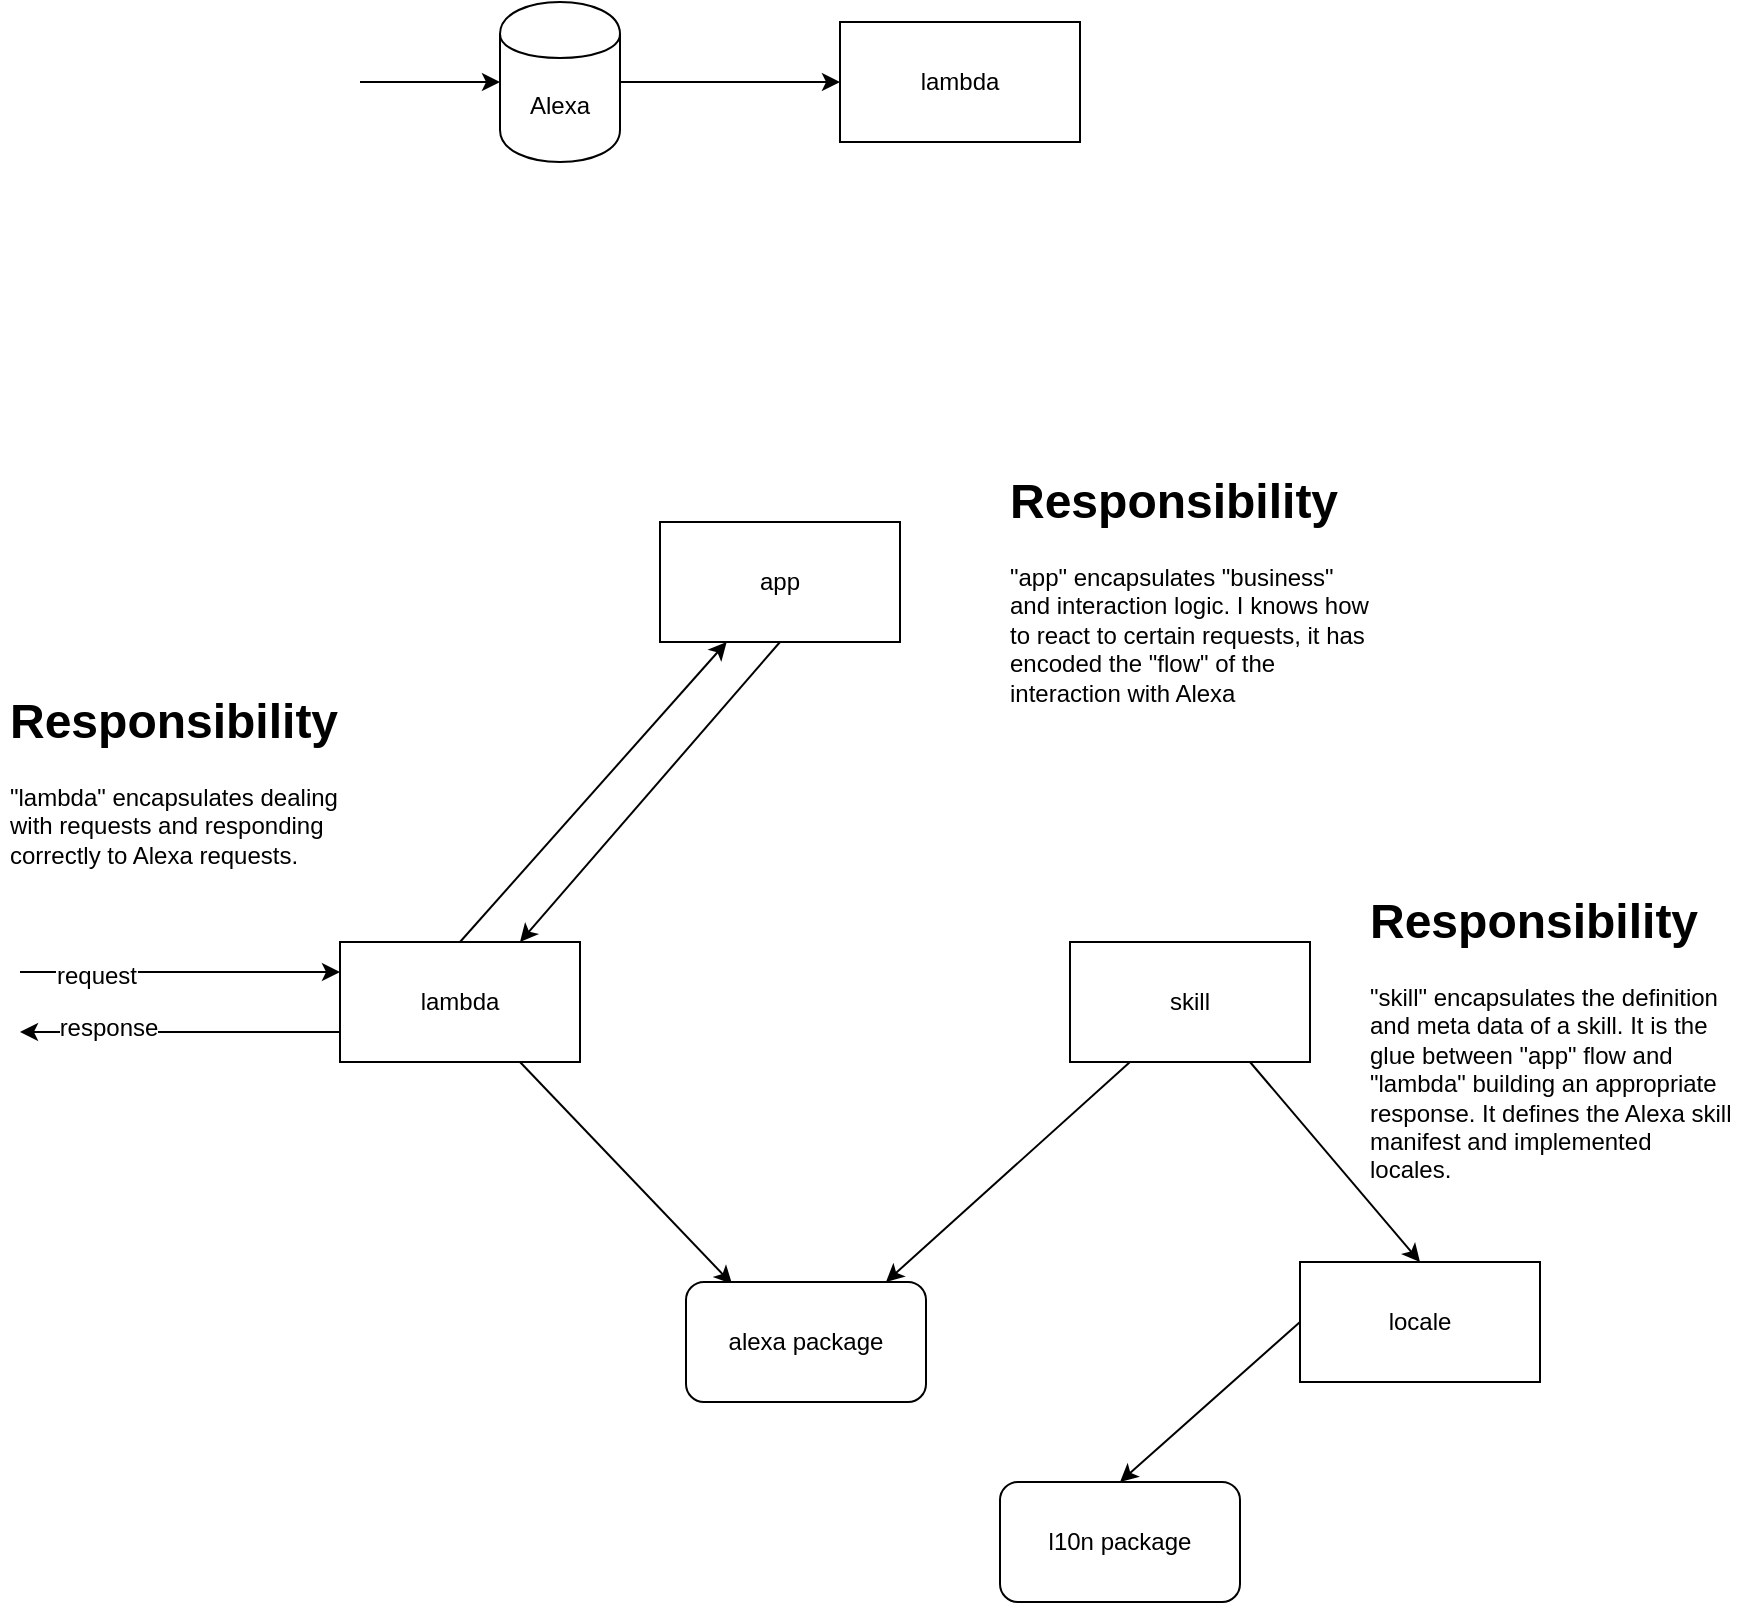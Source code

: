 <mxfile version="10.5.9" type="device"><diagram id="5AHzzt3QYW3FmreSjOm3" name="Page-1"><mxGraphModel dx="1296" dy="776" grid="1" gridSize="10" guides="1" tooltips="1" connect="1" arrows="1" fold="1" page="1" pageScale="1" pageWidth="827" pageHeight="1169" math="0" shadow="0"><root><mxCell id="0"/><mxCell id="1" parent="0"/><mxCell id="G2RTo9ZK1Lo_ccO58Ogf-1" value="Alexa" style="shape=cylinder;whiteSpace=wrap;html=1;boundedLbl=1;backgroundOutline=1;" vertex="1" parent="1"><mxGeometry x="320" y="30" width="60" height="80" as="geometry"/></mxCell><mxCell id="G2RTo9ZK1Lo_ccO58Ogf-3" value="lambda" style="rounded=0;whiteSpace=wrap;html=1;" vertex="1" parent="1"><mxGeometry x="490" y="40" width="120" height="60" as="geometry"/></mxCell><mxCell id="G2RTo9ZK1Lo_ccO58Ogf-4" value="" style="endArrow=classic;html=1;entryX=0;entryY=0.5;entryDx=0;entryDy=0;exitX=1;exitY=0.5;exitDx=0;exitDy=0;" edge="1" parent="1" source="G2RTo9ZK1Lo_ccO58Ogf-1" target="G2RTo9ZK1Lo_ccO58Ogf-3"><mxGeometry width="50" height="50" relative="1" as="geometry"><mxPoint x="300" y="140" as="sourcePoint"/><mxPoint x="280" y="80" as="targetPoint"/></mxGeometry></mxCell><mxCell id="G2RTo9ZK1Lo_ccO58Ogf-5" value="" style="endArrow=classic;html=1;entryX=0;entryY=0.5;entryDx=0;entryDy=0;" edge="1" parent="1" target="G2RTo9ZK1Lo_ccO58Ogf-1"><mxGeometry width="50" height="50" relative="1" as="geometry"><mxPoint x="250" y="70" as="sourcePoint"/><mxPoint x="370" y="130" as="targetPoint"/></mxGeometry></mxCell><mxCell id="G2RTo9ZK1Lo_ccO58Ogf-15" style="edgeStyle=none;rounded=0;orthogonalLoop=1;jettySize=auto;html=1;exitX=0.5;exitY=1;exitDx=0;exitDy=0;entryX=0.75;entryY=0;entryDx=0;entryDy=0;" edge="1" parent="1" source="G2RTo9ZK1Lo_ccO58Ogf-6" target="G2RTo9ZK1Lo_ccO58Ogf-7"><mxGeometry relative="1" as="geometry"/></mxCell><mxCell id="G2RTo9ZK1Lo_ccO58Ogf-6" value="app" style="rounded=0;whiteSpace=wrap;html=1;" vertex="1" parent="1"><mxGeometry x="400" y="290" width="120" height="60" as="geometry"/></mxCell><mxCell id="G2RTo9ZK1Lo_ccO58Ogf-13" style="rounded=0;orthogonalLoop=1;jettySize=auto;html=1;exitX=0.75;exitY=1;exitDx=0;exitDy=0;entryX=0.192;entryY=0.017;entryDx=0;entryDy=0;entryPerimeter=0;" edge="1" parent="1" source="G2RTo9ZK1Lo_ccO58Ogf-7" target="G2RTo9ZK1Lo_ccO58Ogf-12"><mxGeometry relative="1" as="geometry"/></mxCell><mxCell id="G2RTo9ZK1Lo_ccO58Ogf-14" style="edgeStyle=none;rounded=0;orthogonalLoop=1;jettySize=auto;html=1;exitX=0.5;exitY=0;exitDx=0;exitDy=0;" edge="1" parent="1" source="G2RTo9ZK1Lo_ccO58Ogf-7" target="G2RTo9ZK1Lo_ccO58Ogf-6"><mxGeometry relative="1" as="geometry"/></mxCell><mxCell id="G2RTo9ZK1Lo_ccO58Ogf-7" value="lambda" style="rounded=0;whiteSpace=wrap;html=1;" vertex="1" parent="1"><mxGeometry x="240" y="500" width="120" height="60" as="geometry"/></mxCell><mxCell id="G2RTo9ZK1Lo_ccO58Ogf-8" value="" style="endArrow=classic;html=1;entryX=0;entryY=0.25;entryDx=0;entryDy=0;" edge="1" parent="1" target="G2RTo9ZK1Lo_ccO58Ogf-7"><mxGeometry width="50" height="50" relative="1" as="geometry"><mxPoint x="80" y="515" as="sourcePoint"/><mxPoint x="90" y="540" as="targetPoint"/></mxGeometry></mxCell><mxCell id="G2RTo9ZK1Lo_ccO58Ogf-9" value="request" style="text;html=1;resizable=0;points=[];align=center;verticalAlign=middle;labelBackgroundColor=#ffffff;" vertex="1" connectable="0" parent="G2RTo9ZK1Lo_ccO58Ogf-8"><mxGeometry x="-0.525" y="-2" relative="1" as="geometry"><mxPoint as="offset"/></mxGeometry></mxCell><mxCell id="G2RTo9ZK1Lo_ccO58Ogf-10" value="" style="endArrow=classic;html=1;exitX=0;exitY=0.75;exitDx=0;exitDy=0;" edge="1" parent="1" source="G2RTo9ZK1Lo_ccO58Ogf-7"><mxGeometry width="50" height="50" relative="1" as="geometry"><mxPoint x="90" y="650" as="sourcePoint"/><mxPoint x="80" y="545" as="targetPoint"/></mxGeometry></mxCell><mxCell id="G2RTo9ZK1Lo_ccO58Ogf-11" value="response" style="text;html=1;resizable=0;points=[];align=center;verticalAlign=middle;labelBackgroundColor=#ffffff;" vertex="1" connectable="0" parent="G2RTo9ZK1Lo_ccO58Ogf-10"><mxGeometry x="0.45" y="-2" relative="1" as="geometry"><mxPoint as="offset"/></mxGeometry></mxCell><mxCell id="G2RTo9ZK1Lo_ccO58Ogf-12" value="alexa package" style="rounded=1;whiteSpace=wrap;html=1;" vertex="1" parent="1"><mxGeometry x="413" y="670" width="120" height="60" as="geometry"/></mxCell><mxCell id="G2RTo9ZK1Lo_ccO58Ogf-16" value="&lt;h1&gt;Responsibility&lt;/h1&gt;&lt;p&gt;&quot;lambda&quot; encapsulates dealing with requests and responding correctly to Alexa requests.&lt;/p&gt;" style="text;html=1;strokeColor=none;fillColor=none;spacing=5;spacingTop=-20;whiteSpace=wrap;overflow=hidden;rounded=0;" vertex="1" parent="1"><mxGeometry x="70" y="370" width="190" height="120" as="geometry"/></mxCell><mxCell id="G2RTo9ZK1Lo_ccO58Ogf-17" value="&lt;h1&gt;Responsibility&lt;/h1&gt;&lt;p&gt;&quot;app&quot; encapsulates &quot;business&quot; and interaction logic. I knows how to react to certain requests, it has encoded the &quot;flow&quot; of the interaction with Alexa&lt;/p&gt;" style="text;html=1;strokeColor=none;fillColor=none;spacing=5;spacingTop=-20;whiteSpace=wrap;overflow=hidden;rounded=0;" vertex="1" parent="1"><mxGeometry x="570" y="260" width="190" height="120" as="geometry"/></mxCell><mxCell id="G2RTo9ZK1Lo_ccO58Ogf-20" style="edgeStyle=none;rounded=0;orthogonalLoop=1;jettySize=auto;html=1;exitX=0.25;exitY=1;exitDx=0;exitDy=0;entryX=0.833;entryY=0;entryDx=0;entryDy=0;entryPerimeter=0;" edge="1" parent="1" source="G2RTo9ZK1Lo_ccO58Ogf-18" target="G2RTo9ZK1Lo_ccO58Ogf-12"><mxGeometry relative="1" as="geometry"/></mxCell><mxCell id="G2RTo9ZK1Lo_ccO58Ogf-22" style="edgeStyle=none;rounded=0;orthogonalLoop=1;jettySize=auto;html=1;exitX=0.75;exitY=1;exitDx=0;exitDy=0;entryX=0.5;entryY=0;entryDx=0;entryDy=0;" edge="1" parent="1" source="G2RTo9ZK1Lo_ccO58Ogf-18" target="G2RTo9ZK1Lo_ccO58Ogf-21"><mxGeometry relative="1" as="geometry"/></mxCell><mxCell id="G2RTo9ZK1Lo_ccO58Ogf-18" value="skill" style="rounded=0;whiteSpace=wrap;html=1;" vertex="1" parent="1"><mxGeometry x="605" y="500" width="120" height="60" as="geometry"/></mxCell><mxCell id="G2RTo9ZK1Lo_ccO58Ogf-19" value="&lt;h1&gt;Responsibility&lt;/h1&gt;&lt;p&gt;&quot;skill&quot; encapsulates the definition and meta data of a skill. It is the glue between &quot;app&quot; flow and &quot;lambda&quot; building an appropriate response. It defines the Alexa skill manifest and implemented locales.&lt;/p&gt;" style="text;html=1;strokeColor=none;fillColor=none;spacing=5;spacingTop=-20;whiteSpace=wrap;overflow=hidden;rounded=0;" vertex="1" parent="1"><mxGeometry x="750" y="470" width="190" height="150" as="geometry"/></mxCell><mxCell id="G2RTo9ZK1Lo_ccO58Ogf-24" style="edgeStyle=none;rounded=0;orthogonalLoop=1;jettySize=auto;html=1;exitX=0;exitY=0.5;exitDx=0;exitDy=0;entryX=0.5;entryY=0;entryDx=0;entryDy=0;" edge="1" parent="1" source="G2RTo9ZK1Lo_ccO58Ogf-21" target="G2RTo9ZK1Lo_ccO58Ogf-23"><mxGeometry relative="1" as="geometry"/></mxCell><mxCell id="G2RTo9ZK1Lo_ccO58Ogf-21" value="locale" style="rounded=0;whiteSpace=wrap;html=1;" vertex="1" parent="1"><mxGeometry x="720" y="660" width="120" height="60" as="geometry"/></mxCell><mxCell id="G2RTo9ZK1Lo_ccO58Ogf-23" value="l10n package" style="rounded=1;whiteSpace=wrap;html=1;" vertex="1" parent="1"><mxGeometry x="570" y="770" width="120" height="60" as="geometry"/></mxCell></root></mxGraphModel></diagram></mxfile>